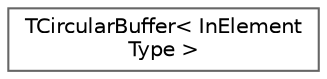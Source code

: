digraph "Graphical Class Hierarchy"
{
 // INTERACTIVE_SVG=YES
 // LATEX_PDF_SIZE
  bgcolor="transparent";
  edge [fontname=Helvetica,fontsize=10,labelfontname=Helvetica,labelfontsize=10];
  node [fontname=Helvetica,fontsize=10,shape=box,height=0.2,width=0.4];
  rankdir="LR";
  Node0 [id="Node000000",label="TCircularBuffer\< InElement\lType \>",height=0.2,width=0.4,color="grey40", fillcolor="white", style="filled",URL="$d3/d7c/classTCircularBuffer.html",tooltip="Template for circular buffers."];
}
